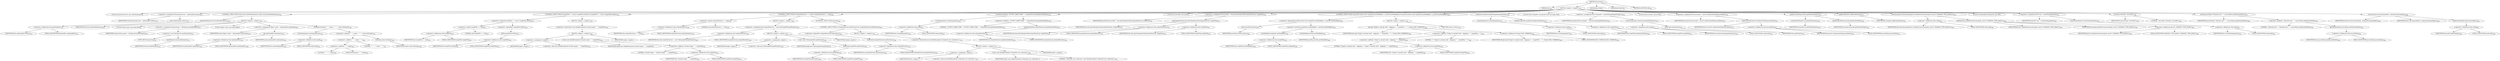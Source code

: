 digraph "execute" {  
"720" [label = <(METHOD,execute)<SUB>322</SUB>> ]
"10" [label = <(PARAM,this)<SUB>322</SUB>> ]
"721" [label = <(BLOCK,&lt;empty&gt;,&lt;empty&gt;)<SUB>322</SUB>> ]
"722" [label = <(LOCAL,Enumeration iter: java.util.Enumeration)> ]
"723" [label = <(&lt;operator&gt;.assignment,Enumeration iter = optionalAttrs.keys())<SUB>325</SUB>> ]
"724" [label = <(IDENTIFIER,iter,Enumeration iter = optionalAttrs.keys())<SUB>325</SUB>> ]
"725" [label = <(keys,optionalAttrs.keys())<SUB>325</SUB>> ]
"726" [label = <(&lt;operator&gt;.fieldAccess,this.optionalAttrs)<SUB>325</SUB>> ]
"727" [label = <(IDENTIFIER,this,optionalAttrs.keys())<SUB>325</SUB>> ]
"728" [label = <(FIELD_IDENTIFIER,optionalAttrs,optionalAttrs)<SUB>325</SUB>> ]
"729" [label = <(CONTROL_STRUCTURE,while (iter.hasMoreElements()),while (iter.hasMoreElements()))<SUB>326</SUB>> ]
"730" [label = <(hasMoreElements,iter.hasMoreElements())<SUB>326</SUB>> ]
"731" [label = <(IDENTIFIER,iter,iter.hasMoreElements())<SUB>326</SUB>> ]
"732" [label = <(BLOCK,&lt;empty&gt;,&lt;empty&gt;)<SUB>326</SUB>> ]
"733" [label = <(LOCAL,String name: java.lang.String)> ]
"734" [label = <(&lt;operator&gt;.assignment,String name = (String) iter.nextElement())<SUB>327</SUB>> ]
"735" [label = <(IDENTIFIER,name,String name = (String) iter.nextElement())<SUB>327</SUB>> ]
"736" [label = <(&lt;operator&gt;.cast,(String) iter.nextElement())<SUB>327</SUB>> ]
"737" [label = <(TYPE_REF,String,String)<SUB>327</SUB>> ]
"738" [label = <(nextElement,iter.nextElement())<SUB>327</SUB>> ]
"739" [label = <(IDENTIFIER,iter,iter.nextElement())<SUB>327</SUB>> ]
"740" [label = <(LOCAL,Object value: java.lang.Object)> ]
"741" [label = <(&lt;operator&gt;.assignment,Object value = optionalAttrs.get(name))<SUB>328</SUB>> ]
"742" [label = <(IDENTIFIER,value,Object value = optionalAttrs.get(name))<SUB>328</SUB>> ]
"743" [label = <(get,optionalAttrs.get(name))<SUB>328</SUB>> ]
"744" [label = <(&lt;operator&gt;.fieldAccess,this.optionalAttrs)<SUB>328</SUB>> ]
"745" [label = <(IDENTIFIER,this,optionalAttrs.get(name))<SUB>328</SUB>> ]
"746" [label = <(FIELD_IDENTIFIER,optionalAttrs,optionalAttrs)<SUB>328</SUB>> ]
"747" [label = <(IDENTIFIER,name,optionalAttrs.get(name))<SUB>328</SUB>> ]
"748" [label = <(setValue,setValue(&quot;-&quot; + name + &quot;:&quot; + value.toString()))<SUB>329</SUB>> ]
"749" [label = <(createArgument,createArgument())<SUB>329</SUB>> ]
"750" [label = <(&lt;operator&gt;.fieldAccess,this.cmdl)<SUB>329</SUB>> ]
"751" [label = <(IDENTIFIER,this,createArgument())<SUB>329</SUB>> ]
"752" [label = <(FIELD_IDENTIFIER,cmdl,cmdl)<SUB>329</SUB>> ]
"753" [label = <(&lt;operator&gt;.addition,&quot;-&quot; + name + &quot;:&quot; + value.toString())<SUB>329</SUB>> ]
"754" [label = <(&lt;operator&gt;.addition,&quot;-&quot; + name + &quot;:&quot;)<SUB>329</SUB>> ]
"755" [label = <(&lt;operator&gt;.addition,&quot;-&quot; + name)<SUB>329</SUB>> ]
"756" [label = <(LITERAL,&quot;-&quot;,&quot;-&quot; + name)<SUB>329</SUB>> ]
"757" [label = <(IDENTIFIER,name,&quot;-&quot; + name)<SUB>329</SUB>> ]
"758" [label = <(LITERAL,&quot;:&quot;,&quot;-&quot; + name + &quot;:&quot;)<SUB>329</SUB>> ]
"759" [label = <(toString,value.toString())<SUB>329</SUB>> ]
"760" [label = <(IDENTIFIER,value,value.toString())<SUB>329</SUB>> ]
"761" [label = <(CONTROL_STRUCTURE,if (targetFile == null || !targetFile.isFile()),if (targetFile == null || !targetFile.isFile()))<SUB>333</SUB>> ]
"762" [label = <(&lt;operator&gt;.logicalOr,targetFile == null || !targetFile.isFile())<SUB>333</SUB>> ]
"763" [label = <(&lt;operator&gt;.equals,targetFile == null)<SUB>333</SUB>> ]
"764" [label = <(&lt;operator&gt;.fieldAccess,this.targetFile)<SUB>333</SUB>> ]
"765" [label = <(IDENTIFIER,this,targetFile == null)<SUB>333</SUB>> ]
"766" [label = <(FIELD_IDENTIFIER,targetFile,targetFile)<SUB>333</SUB>> ]
"767" [label = <(LITERAL,null,targetFile == null)<SUB>333</SUB>> ]
"768" [label = <(&lt;operator&gt;.logicalNot,!targetFile.isFile())<SUB>333</SUB>> ]
"769" [label = <(isFile,targetFile.isFile())<SUB>333</SUB>> ]
"770" [label = <(&lt;operator&gt;.fieldAccess,this.targetFile)<SUB>333</SUB>> ]
"771" [label = <(IDENTIFIER,this,targetFile.isFile())<SUB>333</SUB>> ]
"772" [label = <(FIELD_IDENTIFIER,targetFile,targetFile)<SUB>333</SUB>> ]
"773" [label = <(BLOCK,&lt;empty&gt;,&lt;empty&gt;)<SUB>333</SUB>> ]
"774" [label = <(&lt;operator&gt;.throw,throw new BuildException(&quot;Invalid target: &quot; + targetFile);)<SUB>334</SUB>> ]
"775" [label = <(BLOCK,&lt;empty&gt;,&lt;empty&gt;)<SUB>334</SUB>> ]
"776" [label = <(&lt;operator&gt;.assignment,&lt;empty&gt;)> ]
"777" [label = <(IDENTIFIER,$obj5,&lt;empty&gt;)> ]
"778" [label = <(&lt;operator&gt;.alloc,new BuildException(&quot;Invalid target: &quot; + targetFile))<SUB>334</SUB>> ]
"779" [label = <(&lt;init&gt;,new BuildException(&quot;Invalid target: &quot; + targetFile))<SUB>334</SUB>> ]
"780" [label = <(IDENTIFIER,$obj5,new BuildException(&quot;Invalid target: &quot; + targetFile))> ]
"781" [label = <(&lt;operator&gt;.addition,&quot;Invalid target: &quot; + targetFile)<SUB>334</SUB>> ]
"782" [label = <(LITERAL,&quot;Invalid target: &quot;,&quot;Invalid target: &quot; + targetFile)<SUB>334</SUB>> ]
"783" [label = <(&lt;operator&gt;.fieldAccess,this.targetFile)<SUB>334</SUB>> ]
"784" [label = <(IDENTIFIER,this,&quot;Invalid target: &quot; + targetFile)<SUB>334</SUB>> ]
"785" [label = <(FIELD_IDENTIFIER,targetFile,targetFile)<SUB>334</SUB>> ]
"786" [label = <(IDENTIFIER,$obj5,&lt;empty&gt;)> ]
"787" [label = <(CONTROL_STRUCTURE,if (outputDirectory == null),if (outputDirectory == null))<SUB>338</SUB>> ]
"788" [label = <(&lt;operator&gt;.equals,outputDirectory == null)<SUB>338</SUB>> ]
"789" [label = <(&lt;operator&gt;.fieldAccess,this.outputDirectory)<SUB>338</SUB>> ]
"790" [label = <(IDENTIFIER,this,outputDirectory == null)<SUB>338</SUB>> ]
"791" [label = <(FIELD_IDENTIFIER,outputDirectory,outputDirectory)<SUB>338</SUB>> ]
"792" [label = <(LITERAL,null,outputDirectory == null)<SUB>338</SUB>> ]
"793" [label = <(BLOCK,&lt;empty&gt;,&lt;empty&gt;)<SUB>338</SUB>> ]
"794" [label = <(&lt;operator&gt;.assignment,this.outputDirectory = new File(targetFile.getParent()))<SUB>339</SUB>> ]
"795" [label = <(&lt;operator&gt;.fieldAccess,this.outputDirectory)<SUB>339</SUB>> ]
"796" [label = <(IDENTIFIER,this,this.outputDirectory = new File(targetFile.getParent()))<SUB>339</SUB>> ]
"797" [label = <(FIELD_IDENTIFIER,outputDirectory,outputDirectory)<SUB>339</SUB>> ]
"798" [label = <(BLOCK,&lt;empty&gt;,&lt;empty&gt;)<SUB>339</SUB>> ]
"799" [label = <(&lt;operator&gt;.assignment,&lt;empty&gt;)> ]
"800" [label = <(IDENTIFIER,$obj6,&lt;empty&gt;)> ]
"801" [label = <(&lt;operator&gt;.alloc,new File(targetFile.getParent()))<SUB>339</SUB>> ]
"802" [label = <(&lt;init&gt;,new File(targetFile.getParent()))<SUB>339</SUB>> ]
"803" [label = <(IDENTIFIER,$obj6,new File(targetFile.getParent()))> ]
"804" [label = <(getParent,targetFile.getParent())<SUB>339</SUB>> ]
"805" [label = <(&lt;operator&gt;.fieldAccess,this.targetFile)<SUB>339</SUB>> ]
"806" [label = <(IDENTIFIER,this,targetFile.getParent())<SUB>339</SUB>> ]
"807" [label = <(FIELD_IDENTIFIER,targetFile,targetFile)<SUB>339</SUB>> ]
"808" [label = <(IDENTIFIER,$obj6,&lt;empty&gt;)> ]
"809" [label = <(CONTROL_STRUCTURE,else,else)<SUB>340</SUB>> ]
"810" [label = <(CONTROL_STRUCTURE,if (!outputDirectory.isDirectory()),if (!outputDirectory.isDirectory()))<SUB>340</SUB>> ]
"811" [label = <(&lt;operator&gt;.logicalNot,!outputDirectory.isDirectory())<SUB>340</SUB>> ]
"812" [label = <(isDirectory,outputDirectory.isDirectory())<SUB>340</SUB>> ]
"813" [label = <(&lt;operator&gt;.fieldAccess,this.outputDirectory)<SUB>340</SUB>> ]
"814" [label = <(IDENTIFIER,this,outputDirectory.isDirectory())<SUB>340</SUB>> ]
"815" [label = <(FIELD_IDENTIFIER,outputDirectory,outputDirectory)<SUB>340</SUB>> ]
"816" [label = <(BLOCK,&lt;empty&gt;,&lt;empty&gt;)<SUB>340</SUB>> ]
"817" [label = <(&lt;operator&gt;.throw,throw new BuildException(&quot;Outputdir not a directory.&quot;);)<SUB>341</SUB>> ]
"818" [label = <(BLOCK,&lt;empty&gt;,&lt;empty&gt;)<SUB>341</SUB>> ]
"819" [label = <(&lt;operator&gt;.assignment,&lt;empty&gt;)> ]
"820" [label = <(IDENTIFIER,$obj7,&lt;empty&gt;)> ]
"821" [label = <(&lt;operator&gt;.alloc,new BuildException(&quot;Outputdir not a directory.&quot;))<SUB>341</SUB>> ]
"822" [label = <(&lt;init&gt;,new BuildException(&quot;Outputdir not a directory.&quot;))<SUB>341</SUB>> ]
"823" [label = <(IDENTIFIER,$obj7,new BuildException(&quot;Outputdir not a directory.&quot;))> ]
"824" [label = <(LITERAL,&quot;Outputdir not a directory.&quot;,new BuildException(&quot;Outputdir not a directory.&quot;))<SUB>341</SUB>> ]
"825" [label = <(IDENTIFIER,$obj7,&lt;empty&gt;)> ]
"826" [label = <(setValue,setValue(&quot;-OUTPUT_DIRECTORY:&quot; + outputDirectory.getAbsolutePath()))<SUB>343</SUB>> ]
"827" [label = <(createArgument,createArgument())<SUB>343</SUB>> ]
"828" [label = <(&lt;operator&gt;.fieldAccess,this.cmdl)<SUB>343</SUB>> ]
"829" [label = <(IDENTIFIER,this,createArgument())<SUB>343</SUB>> ]
"830" [label = <(FIELD_IDENTIFIER,cmdl,cmdl)<SUB>343</SUB>> ]
"831" [label = <(&lt;operator&gt;.addition,&quot;-OUTPUT_DIRECTORY:&quot; + outputDirectory.getAbsolutePath())<SUB>343</SUB>> ]
"832" [label = <(LITERAL,&quot;-OUTPUT_DIRECTORY:&quot;,&quot;-OUTPUT_DIRECTORY:&quot; + outputDirectory.getAbsolutePath())<SUB>343</SUB>> ]
"833" [label = <(getAbsolutePath,outputDirectory.getAbsolutePath())<SUB>344</SUB>> ]
"834" [label = <(&lt;operator&gt;.fieldAccess,this.outputDirectory)<SUB>344</SUB>> ]
"835" [label = <(IDENTIFIER,this,outputDirectory.getAbsolutePath())<SUB>344</SUB>> ]
"836" [label = <(FIELD_IDENTIFIER,outputDirectory,outputDirectory)<SUB>344</SUB>> ]
"837" [label = <(LOCAL,File javaFile: java.io.File)> ]
"838" [label = <(&lt;operator&gt;.assignment,File javaFile = this.getOutputJavaFile(outputDirectory, targetFile))<SUB>347</SUB>> ]
"839" [label = <(IDENTIFIER,javaFile,File javaFile = this.getOutputJavaFile(outputDirectory, targetFile))<SUB>347</SUB>> ]
"840" [label = <(getOutputJavaFile,this.getOutputJavaFile(outputDirectory, targetFile))<SUB>347</SUB>> ]
"9" [label = <(IDENTIFIER,this,this.getOutputJavaFile(outputDirectory, targetFile))<SUB>347</SUB>> ]
"841" [label = <(&lt;operator&gt;.fieldAccess,this.outputDirectory)<SUB>347</SUB>> ]
"842" [label = <(IDENTIFIER,this,this.getOutputJavaFile(outputDirectory, targetFile))<SUB>347</SUB>> ]
"843" [label = <(FIELD_IDENTIFIER,outputDirectory,outputDirectory)<SUB>347</SUB>> ]
"844" [label = <(&lt;operator&gt;.fieldAccess,this.targetFile)<SUB>347</SUB>> ]
"845" [label = <(IDENTIFIER,this,this.getOutputJavaFile(outputDirectory, targetFile))<SUB>347</SUB>> ]
"846" [label = <(FIELD_IDENTIFIER,targetFile,targetFile)<SUB>347</SUB>> ]
"847" [label = <(CONTROL_STRUCTURE,if (javaFile.exists() &amp;&amp; targetFile.lastModified() &lt; javaFile.lastModified()),if (javaFile.exists() &amp;&amp; targetFile.lastModified() &lt; javaFile.lastModified()))<SUB>348</SUB>> ]
"848" [label = <(&lt;operator&gt;.logicalAnd,javaFile.exists() &amp;&amp; targetFile.lastModified() &lt; javaFile.lastModified())<SUB>348</SUB>> ]
"849" [label = <(exists,javaFile.exists())<SUB>348</SUB>> ]
"850" [label = <(IDENTIFIER,javaFile,javaFile.exists())<SUB>348</SUB>> ]
"851" [label = <(&lt;operator&gt;.lessThan,targetFile.lastModified() &lt; javaFile.lastModified())<SUB>348</SUB>> ]
"852" [label = <(lastModified,targetFile.lastModified())<SUB>348</SUB>> ]
"853" [label = <(&lt;operator&gt;.fieldAccess,this.targetFile)<SUB>348</SUB>> ]
"854" [label = <(IDENTIFIER,this,targetFile.lastModified())<SUB>348</SUB>> ]
"855" [label = <(FIELD_IDENTIFIER,targetFile,targetFile)<SUB>348</SUB>> ]
"856" [label = <(lastModified,javaFile.lastModified())<SUB>348</SUB>> ]
"857" [label = <(IDENTIFIER,javaFile,javaFile.lastModified())<SUB>348</SUB>> ]
"858" [label = <(BLOCK,&lt;empty&gt;,&lt;empty&gt;)<SUB>348</SUB>> ]
"859" [label = <(log,log(&quot;Target is already built - skipping (&quot; + targetFile + &quot;)&quot;, Project.MSG_VERBOSE))<SUB>349</SUB>> ]
"11" [label = <(IDENTIFIER,this,log(&quot;Target is already built - skipping (&quot; + targetFile + &quot;)&quot;, Project.MSG_VERBOSE))<SUB>349</SUB>> ]
"860" [label = <(&lt;operator&gt;.addition,&quot;Target is already built - skipping (&quot; + targetFile + &quot;)&quot;)<SUB>349</SUB>> ]
"861" [label = <(&lt;operator&gt;.addition,&quot;Target is already built - skipping (&quot; + targetFile)<SUB>349</SUB>> ]
"862" [label = <(LITERAL,&quot;Target is already built - skipping (&quot;,&quot;Target is already built - skipping (&quot; + targetFile)<SUB>349</SUB>> ]
"863" [label = <(&lt;operator&gt;.fieldAccess,this.targetFile)<SUB>349</SUB>> ]
"864" [label = <(IDENTIFIER,this,&quot;Target is already built - skipping (&quot; + targetFile)<SUB>349</SUB>> ]
"865" [label = <(FIELD_IDENTIFIER,targetFile,targetFile)<SUB>349</SUB>> ]
"866" [label = <(LITERAL,&quot;)&quot;,&quot;Target is already built - skipping (&quot; + targetFile + &quot;)&quot;)<SUB>349</SUB>> ]
"867" [label = <(&lt;operator&gt;.fieldAccess,Project.MSG_VERBOSE)<SUB>349</SUB>> ]
"868" [label = <(IDENTIFIER,Project,log(&quot;Target is already built - skipping (&quot; + targetFile + &quot;)&quot;, Project.MSG_VERBOSE))<SUB>349</SUB>> ]
"869" [label = <(FIELD_IDENTIFIER,MSG_VERBOSE,MSG_VERBOSE)<SUB>349</SUB>> ]
"870" [label = <(RETURN,return;,return;)<SUB>350</SUB>> ]
"871" [label = <(setValue,setValue(targetFile.getAbsolutePath()))<SUB>352</SUB>> ]
"872" [label = <(createArgument,createArgument())<SUB>352</SUB>> ]
"873" [label = <(&lt;operator&gt;.fieldAccess,this.cmdl)<SUB>352</SUB>> ]
"874" [label = <(IDENTIFIER,this,createArgument())<SUB>352</SUB>> ]
"875" [label = <(FIELD_IDENTIFIER,cmdl,cmdl)<SUB>352</SUB>> ]
"876" [label = <(getAbsolutePath,targetFile.getAbsolutePath())<SUB>352</SUB>> ]
"877" [label = <(&lt;operator&gt;.fieldAccess,this.targetFile)<SUB>352</SUB>> ]
"878" [label = <(IDENTIFIER,this,targetFile.getAbsolutePath())<SUB>352</SUB>> ]
"879" [label = <(FIELD_IDENTIFIER,targetFile,targetFile)<SUB>352</SUB>> ]
"880" [label = <(LOCAL,Path classpath: org.apache.tools.ant.types.Path)> ]
"881" [label = <(&lt;operator&gt;.assignment,Path classpath = createClasspath(getProject()))<SUB>354</SUB>> ]
"882" [label = <(IDENTIFIER,classpath,Path classpath = createClasspath(getProject()))<SUB>354</SUB>> ]
"883" [label = <(createClasspath,createClasspath(getProject()))<SUB>354</SUB>> ]
"884" [label = <(&lt;operator&gt;.fieldAccess,this.cmdl)<SUB>354</SUB>> ]
"885" [label = <(IDENTIFIER,this,createClasspath(getProject()))<SUB>354</SUB>> ]
"886" [label = <(FIELD_IDENTIFIER,cmdl,cmdl)<SUB>354</SUB>> ]
"887" [label = <(getProject,getProject())<SUB>354</SUB>> ]
"12" [label = <(IDENTIFIER,this,getProject())<SUB>354</SUB>> ]
"888" [label = <(LOCAL,File javaccJar: java.io.File)> ]
"889" [label = <(&lt;operator&gt;.assignment,File javaccJar = JavaCC.getArchiveFile(javaccHome))<SUB>355</SUB>> ]
"890" [label = <(IDENTIFIER,javaccJar,File javaccJar = JavaCC.getArchiveFile(javaccHome))<SUB>355</SUB>> ]
"891" [label = <(getArchiveFile,JavaCC.getArchiveFile(javaccHome))<SUB>355</SUB>> ]
"892" [label = <(IDENTIFIER,JavaCC,JavaCC.getArchiveFile(javaccHome))<SUB>355</SUB>> ]
"893" [label = <(&lt;operator&gt;.fieldAccess,this.javaccHome)<SUB>355</SUB>> ]
"894" [label = <(IDENTIFIER,this,JavaCC.getArchiveFile(javaccHome))<SUB>355</SUB>> ]
"895" [label = <(FIELD_IDENTIFIER,javaccHome,javaccHome)<SUB>355</SUB>> ]
"896" [label = <(setPath,setPath(javaccJar.getAbsolutePath()))<SUB>356</SUB>> ]
"897" [label = <(createPathElement,createPathElement())<SUB>356</SUB>> ]
"898" [label = <(IDENTIFIER,classpath,createPathElement())<SUB>356</SUB>> ]
"899" [label = <(getAbsolutePath,javaccJar.getAbsolutePath())<SUB>356</SUB>> ]
"900" [label = <(IDENTIFIER,javaccJar,javaccJar.getAbsolutePath())<SUB>356</SUB>> ]
"901" [label = <(addJavaRuntime,addJavaRuntime())<SUB>357</SUB>> ]
"902" [label = <(IDENTIFIER,classpath,addJavaRuntime())<SUB>357</SUB>> ]
"903" [label = <(setClassname,setClassname(JavaCC.getMainClass(classpath, JavaCC.TASKDEF_TYPE_JAVACC)))<SUB>359</SUB>> ]
"904" [label = <(&lt;operator&gt;.fieldAccess,this.cmdl)<SUB>359</SUB>> ]
"905" [label = <(IDENTIFIER,this,setClassname(JavaCC.getMainClass(classpath, JavaCC.TASKDEF_TYPE_JAVACC)))<SUB>359</SUB>> ]
"906" [label = <(FIELD_IDENTIFIER,cmdl,cmdl)<SUB>359</SUB>> ]
"907" [label = <(getMainClass,getMainClass(classpath, JavaCC.TASKDEF_TYPE_JAVACC))<SUB>359</SUB>> ]
"908" [label = <(IDENTIFIER,JavaCC,getMainClass(classpath, JavaCC.TASKDEF_TYPE_JAVACC))<SUB>359</SUB>> ]
"909" [label = <(IDENTIFIER,classpath,getMainClass(classpath, JavaCC.TASKDEF_TYPE_JAVACC))<SUB>359</SUB>> ]
"910" [label = <(&lt;operator&gt;.fieldAccess,JavaCC.TASKDEF_TYPE_JAVACC)<SUB>360</SUB>> ]
"911" [label = <(IDENTIFIER,JavaCC,getMainClass(classpath, JavaCC.TASKDEF_TYPE_JAVACC))<SUB>360</SUB>> ]
"912" [label = <(FIELD_IDENTIFIER,TASKDEF_TYPE_JAVACC,TASKDEF_TYPE_JAVACC)<SUB>360</SUB>> ]
"913" [label = <(LOCAL,Commandline.Argument arg: ANY)> ]
"914" [label = <(&lt;operator&gt;.assignment,ANY arg = createVmArgument())<SUB>362</SUB>> ]
"915" [label = <(IDENTIFIER,arg,ANY arg = createVmArgument())<SUB>362</SUB>> ]
"916" [label = <(createVmArgument,createVmArgument())<SUB>362</SUB>> ]
"917" [label = <(&lt;operator&gt;.fieldAccess,this.cmdl)<SUB>362</SUB>> ]
"918" [label = <(IDENTIFIER,this,createVmArgument())<SUB>362</SUB>> ]
"919" [label = <(FIELD_IDENTIFIER,cmdl,cmdl)<SUB>362</SUB>> ]
"920" [label = <(setValue,setValue(&quot;-mx140M&quot;))<SUB>363</SUB>> ]
"921" [label = <(IDENTIFIER,arg,setValue(&quot;-mx140M&quot;))<SUB>363</SUB>> ]
"922" [label = <(LITERAL,&quot;-mx140M&quot;,setValue(&quot;-mx140M&quot;))<SUB>363</SUB>> ]
"923" [label = <(setValue,setValue(&quot;-Dinstall.root=&quot; + javaccHome.getAbsolutePath()))<SUB>364</SUB>> ]
"924" [label = <(IDENTIFIER,arg,setValue(&quot;-Dinstall.root=&quot; + javaccHome.getAbsolutePath()))<SUB>364</SUB>> ]
"925" [label = <(&lt;operator&gt;.addition,&quot;-Dinstall.root=&quot; + javaccHome.getAbsolutePath())<SUB>364</SUB>> ]
"926" [label = <(LITERAL,&quot;-Dinstall.root=&quot;,&quot;-Dinstall.root=&quot; + javaccHome.getAbsolutePath())<SUB>364</SUB>> ]
"927" [label = <(getAbsolutePath,javaccHome.getAbsolutePath())<SUB>364</SUB>> ]
"928" [label = <(&lt;operator&gt;.fieldAccess,this.javaccHome)<SUB>364</SUB>> ]
"929" [label = <(IDENTIFIER,this,javaccHome.getAbsolutePath())<SUB>364</SUB>> ]
"930" [label = <(FIELD_IDENTIFIER,javaccHome,javaccHome)<SUB>364</SUB>> ]
"931" [label = <(runCommand,runCommand(this, cmdl.getCommandline()))<SUB>366</SUB>> ]
"932" [label = <(IDENTIFIER,Execute,runCommand(this, cmdl.getCommandline()))<SUB>366</SUB>> ]
"13" [label = <(IDENTIFIER,this,runCommand(this, cmdl.getCommandline()))<SUB>366</SUB>> ]
"933" [label = <(getCommandline,getCommandline())<SUB>366</SUB>> ]
"934" [label = <(&lt;operator&gt;.fieldAccess,this.cmdl)<SUB>366</SUB>> ]
"935" [label = <(IDENTIFIER,this,getCommandline())<SUB>366</SUB>> ]
"936" [label = <(FIELD_IDENTIFIER,cmdl,cmdl)<SUB>366</SUB>> ]
"937" [label = <(MODIFIER,PUBLIC)> ]
"938" [label = <(MODIFIER,VIRTUAL)> ]
"939" [label = <(METHOD_RETURN,void)<SUB>322</SUB>> ]
  "720" -> "10" 
  "720" -> "721" 
  "720" -> "937" 
  "720" -> "938" 
  "720" -> "939" 
  "721" -> "722" 
  "721" -> "723" 
  "721" -> "729" 
  "721" -> "761" 
  "721" -> "787" 
  "721" -> "826" 
  "721" -> "837" 
  "721" -> "838" 
  "721" -> "847" 
  "721" -> "871" 
  "721" -> "880" 
  "721" -> "881" 
  "721" -> "888" 
  "721" -> "889" 
  "721" -> "896" 
  "721" -> "901" 
  "721" -> "903" 
  "721" -> "913" 
  "721" -> "914" 
  "721" -> "920" 
  "721" -> "923" 
  "721" -> "931" 
  "723" -> "724" 
  "723" -> "725" 
  "725" -> "726" 
  "726" -> "727" 
  "726" -> "728" 
  "729" -> "730" 
  "729" -> "732" 
  "730" -> "731" 
  "732" -> "733" 
  "732" -> "734" 
  "732" -> "740" 
  "732" -> "741" 
  "732" -> "748" 
  "734" -> "735" 
  "734" -> "736" 
  "736" -> "737" 
  "736" -> "738" 
  "738" -> "739" 
  "741" -> "742" 
  "741" -> "743" 
  "743" -> "744" 
  "743" -> "747" 
  "744" -> "745" 
  "744" -> "746" 
  "748" -> "749" 
  "748" -> "753" 
  "749" -> "750" 
  "750" -> "751" 
  "750" -> "752" 
  "753" -> "754" 
  "753" -> "759" 
  "754" -> "755" 
  "754" -> "758" 
  "755" -> "756" 
  "755" -> "757" 
  "759" -> "760" 
  "761" -> "762" 
  "761" -> "773" 
  "762" -> "763" 
  "762" -> "768" 
  "763" -> "764" 
  "763" -> "767" 
  "764" -> "765" 
  "764" -> "766" 
  "768" -> "769" 
  "769" -> "770" 
  "770" -> "771" 
  "770" -> "772" 
  "773" -> "774" 
  "774" -> "775" 
  "775" -> "776" 
  "775" -> "779" 
  "775" -> "786" 
  "776" -> "777" 
  "776" -> "778" 
  "779" -> "780" 
  "779" -> "781" 
  "781" -> "782" 
  "781" -> "783" 
  "783" -> "784" 
  "783" -> "785" 
  "787" -> "788" 
  "787" -> "793" 
  "787" -> "809" 
  "788" -> "789" 
  "788" -> "792" 
  "789" -> "790" 
  "789" -> "791" 
  "793" -> "794" 
  "794" -> "795" 
  "794" -> "798" 
  "795" -> "796" 
  "795" -> "797" 
  "798" -> "799" 
  "798" -> "802" 
  "798" -> "808" 
  "799" -> "800" 
  "799" -> "801" 
  "802" -> "803" 
  "802" -> "804" 
  "804" -> "805" 
  "805" -> "806" 
  "805" -> "807" 
  "809" -> "810" 
  "810" -> "811" 
  "810" -> "816" 
  "811" -> "812" 
  "812" -> "813" 
  "813" -> "814" 
  "813" -> "815" 
  "816" -> "817" 
  "817" -> "818" 
  "818" -> "819" 
  "818" -> "822" 
  "818" -> "825" 
  "819" -> "820" 
  "819" -> "821" 
  "822" -> "823" 
  "822" -> "824" 
  "826" -> "827" 
  "826" -> "831" 
  "827" -> "828" 
  "828" -> "829" 
  "828" -> "830" 
  "831" -> "832" 
  "831" -> "833" 
  "833" -> "834" 
  "834" -> "835" 
  "834" -> "836" 
  "838" -> "839" 
  "838" -> "840" 
  "840" -> "9" 
  "840" -> "841" 
  "840" -> "844" 
  "841" -> "842" 
  "841" -> "843" 
  "844" -> "845" 
  "844" -> "846" 
  "847" -> "848" 
  "847" -> "858" 
  "848" -> "849" 
  "848" -> "851" 
  "849" -> "850" 
  "851" -> "852" 
  "851" -> "856" 
  "852" -> "853" 
  "853" -> "854" 
  "853" -> "855" 
  "856" -> "857" 
  "858" -> "859" 
  "858" -> "870" 
  "859" -> "11" 
  "859" -> "860" 
  "859" -> "867" 
  "860" -> "861" 
  "860" -> "866" 
  "861" -> "862" 
  "861" -> "863" 
  "863" -> "864" 
  "863" -> "865" 
  "867" -> "868" 
  "867" -> "869" 
  "871" -> "872" 
  "871" -> "876" 
  "872" -> "873" 
  "873" -> "874" 
  "873" -> "875" 
  "876" -> "877" 
  "877" -> "878" 
  "877" -> "879" 
  "881" -> "882" 
  "881" -> "883" 
  "883" -> "884" 
  "883" -> "887" 
  "884" -> "885" 
  "884" -> "886" 
  "887" -> "12" 
  "889" -> "890" 
  "889" -> "891" 
  "891" -> "892" 
  "891" -> "893" 
  "893" -> "894" 
  "893" -> "895" 
  "896" -> "897" 
  "896" -> "899" 
  "897" -> "898" 
  "899" -> "900" 
  "901" -> "902" 
  "903" -> "904" 
  "903" -> "907" 
  "904" -> "905" 
  "904" -> "906" 
  "907" -> "908" 
  "907" -> "909" 
  "907" -> "910" 
  "910" -> "911" 
  "910" -> "912" 
  "914" -> "915" 
  "914" -> "916" 
  "916" -> "917" 
  "917" -> "918" 
  "917" -> "919" 
  "920" -> "921" 
  "920" -> "922" 
  "923" -> "924" 
  "923" -> "925" 
  "925" -> "926" 
  "925" -> "927" 
  "927" -> "928" 
  "928" -> "929" 
  "928" -> "930" 
  "931" -> "932" 
  "931" -> "13" 
  "931" -> "933" 
  "933" -> "934" 
  "934" -> "935" 
  "934" -> "936" 
}
